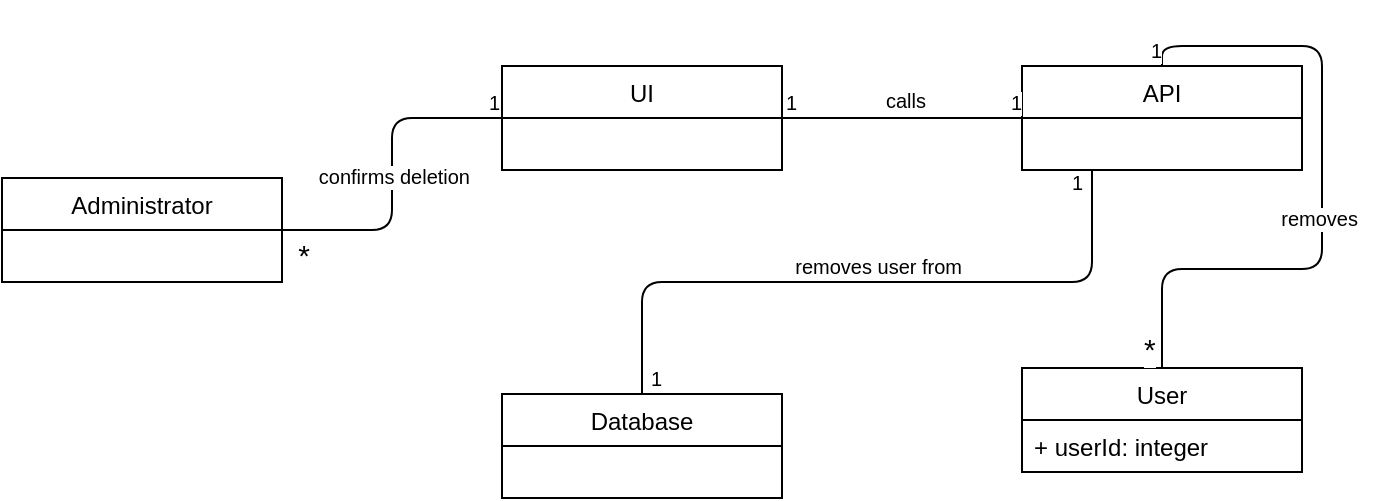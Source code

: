 <mxfile version="10.7.1" type="google"><diagram id="lBz0UwZo-pc4HZZGuqdt" name="Page-1"><mxGraphModel dx="840" dy="452" grid="1" gridSize="10" guides="1" tooltips="1" connect="1" arrows="1" fold="1" page="1" pageScale="1" pageWidth="850" pageHeight="1100" math="0" shadow="0"><root><mxCell id="0"/><mxCell id="1" parent="0"/><mxCell id="PAXdXAGG4Yr3Tb55CcG5-1" value="Administrator" style="swimlane;fontStyle=0;childLayout=stackLayout;horizontal=1;startSize=26;fillColor=none;horizontalStack=0;resizeParent=1;resizeParentMax=0;resizeLast=0;collapsible=1;marginBottom=0;" parent="1" vertex="1"><mxGeometry x="40" y="282" width="140" height="52" as="geometry"><mxRectangle x="120" y="80" width="90" height="26" as="alternateBounds"/></mxGeometry></mxCell><mxCell id="PAXdXAGG4Yr3Tb55CcG5-2" value="Database" style="swimlane;fontStyle=0;childLayout=stackLayout;horizontal=1;startSize=26;fillColor=none;horizontalStack=0;resizeParent=1;resizeParentMax=0;resizeLast=0;collapsible=1;marginBottom=0;" parent="1" vertex="1"><mxGeometry x="290" y="390" width="140" height="52" as="geometry"/></mxCell><mxCell id="PAXdXAGG4Yr3Tb55CcG5-3" value="UI" style="swimlane;fontStyle=0;childLayout=stackLayout;horizontal=1;startSize=26;fillColor=none;horizontalStack=0;resizeParent=1;resizeParentMax=0;resizeLast=0;collapsible=1;marginBottom=0;" parent="1" vertex="1"><mxGeometry x="290" y="226" width="140" height="52" as="geometry"/></mxCell><mxCell id="PAXdXAGG4Yr3Tb55CcG5-4" value="API" style="swimlane;fontStyle=0;childLayout=stackLayout;horizontal=1;startSize=26;fillColor=none;horizontalStack=0;resizeParent=1;resizeParentMax=0;resizeLast=0;collapsible=1;marginBottom=0;" parent="1" vertex="1"><mxGeometry x="550" y="226" width="140" height="52" as="geometry"/></mxCell><mxCell id="PAXdXAGG4Yr3Tb55CcG5-5" value="" style="endArrow=none;html=1;edgeStyle=orthogonalEdgeStyle;entryX=0;entryY=0.5;entryDx=0;entryDy=0;exitX=1;exitY=0.5;exitDx=0;exitDy=0;" parent="1" source="PAXdXAGG4Yr3Tb55CcG5-1" target="PAXdXAGG4Yr3Tb55CcG5-3" edge="1"><mxGeometry relative="1" as="geometry"><mxPoint x="180" y="321" as="sourcePoint"/><mxPoint x="260" y="280" as="targetPoint"/></mxGeometry></mxCell><mxCell id="PAXdXAGG4Yr3Tb55CcG5-6" value="confirms deletion" style="resizable=0;html=1;align=right;verticalAlign=bottom;labelBackgroundColor=#ffffff;fontSize=10;" parent="PAXdXAGG4Yr3Tb55CcG5-5" connectable="0" vertex="1"><mxGeometry x="1" relative="1" as="geometry"><mxPoint x="-16" y="37" as="offset"/></mxGeometry></mxCell><mxCell id="PAXdXAGG4Yr3Tb55CcG5-7" value="1" style="resizable=0;html=1;align=right;verticalAlign=bottom;labelBackgroundColor=#ffffff;fontSize=10;" parent="1" connectable="0" vertex="1"><mxGeometry x="319" y="194" as="geometry"><mxPoint x="-30" y="58" as="offset"/></mxGeometry></mxCell><mxCell id="PAXdXAGG4Yr3Tb55CcG5-8" value="&lt;font style=&quot;font-size: 15px&quot;&gt;*&lt;/font&gt;" style="resizable=0;html=1;align=right;verticalAlign=bottom;labelBackgroundColor=#ffffff;fontSize=10;" parent="1" connectable="0" vertex="1"><mxGeometry x="204" y="275" as="geometry"><mxPoint x="-10" y="56" as="offset"/></mxGeometry></mxCell><mxCell id="PAXdXAGG4Yr3Tb55CcG5-9" value="" style="endArrow=none;html=1;edgeStyle=orthogonalEdgeStyle;" parent="1" edge="1"><mxGeometry relative="1" as="geometry"><mxPoint x="430" y="252" as="sourcePoint"/><mxPoint x="550" y="252" as="targetPoint"/></mxGeometry></mxCell><mxCell id="PAXdXAGG4Yr3Tb55CcG5-10" value="1" style="resizable=0;html=1;align=left;verticalAlign=bottom;labelBackgroundColor=#ffffff;fontSize=10;" parent="PAXdXAGG4Yr3Tb55CcG5-9" connectable="0" vertex="1"><mxGeometry x="-1" relative="1" as="geometry"/></mxCell><mxCell id="PAXdXAGG4Yr3Tb55CcG5-11" value="1" style="resizable=0;html=1;align=right;verticalAlign=bottom;labelBackgroundColor=#ffffff;fontSize=10;" parent="PAXdXAGG4Yr3Tb55CcG5-9" connectable="0" vertex="1"><mxGeometry x="1" relative="1" as="geometry"/></mxCell><mxCell id="PAXdXAGG4Yr3Tb55CcG5-12" value="calls" style="resizable=0;html=1;align=right;verticalAlign=bottom;labelBackgroundColor=#ffffff;fontSize=10;" parent="1" connectable="0" vertex="1"><mxGeometry x="512" y="195" as="geometry"><mxPoint x="-10" y="56" as="offset"/></mxGeometry></mxCell><mxCell id="PAXdXAGG4Yr3Tb55CcG5-13" value="" style="endArrow=none;html=1;edgeStyle=orthogonalEdgeStyle;exitX=0.25;exitY=1;exitDx=0;exitDy=0;entryX=0.5;entryY=0;entryDx=0;entryDy=0;" parent="1" source="PAXdXAGG4Yr3Tb55CcG5-4" target="PAXdXAGG4Yr3Tb55CcG5-2" edge="1"><mxGeometry relative="1" as="geometry"><mxPoint x="600" y="320" as="sourcePoint"/><mxPoint x="360" y="360" as="targetPoint"/></mxGeometry></mxCell><mxCell id="PAXdXAGG4Yr3Tb55CcG5-14" value="1" style="resizable=0;html=1;align=left;verticalAlign=bottom;labelBackgroundColor=#ffffff;fontSize=10;" parent="PAXdXAGG4Yr3Tb55CcG5-13" connectable="0" vertex="1"><mxGeometry x="-1" relative="1" as="geometry"><mxPoint x="-12" y="14" as="offset"/></mxGeometry></mxCell><mxCell id="PAXdXAGG4Yr3Tb55CcG5-15" value="1" style="resizable=0;html=1;align=right;verticalAlign=bottom;labelBackgroundColor=#ffffff;fontSize=10;" parent="PAXdXAGG4Yr3Tb55CcG5-13" connectable="0" vertex="1"><mxGeometry x="1" relative="1" as="geometry"><mxPoint x="10" as="offset"/></mxGeometry></mxCell><mxCell id="PAXdXAGG4Yr3Tb55CcG5-16" value="removes user from" style="resizable=0;html=1;align=right;verticalAlign=bottom;labelBackgroundColor=#ffffff;fontSize=10;" parent="1" connectable="0" vertex="1"><mxGeometry x="530" y="278" as="geometry"><mxPoint x="-10" y="56" as="offset"/></mxGeometry></mxCell><mxCell id="PAXdXAGG4Yr3Tb55CcG5-17" value="User" style="swimlane;fontStyle=0;childLayout=stackLayout;horizontal=1;startSize=26;fillColor=none;horizontalStack=0;resizeParent=1;resizeParentMax=0;resizeLast=0;collapsible=1;marginBottom=0;" parent="1" vertex="1"><mxGeometry x="550" y="377" width="140" height="52" as="geometry"/></mxCell><mxCell id="PAXdXAGG4Yr3Tb55CcG5-18" value="+ userId: integer" style="text;strokeColor=none;fillColor=none;align=left;verticalAlign=top;spacingLeft=4;spacingRight=4;overflow=hidden;rotatable=0;points=[[0,0.5],[1,0.5]];portConstraint=eastwest;" parent="PAXdXAGG4Yr3Tb55CcG5-17" vertex="1"><mxGeometry y="26" width="140" height="26" as="geometry"/></mxCell><mxCell id="PAXdXAGG4Yr3Tb55CcG5-21" value="" style="endArrow=none;html=1;edgeStyle=orthogonalEdgeStyle;entryX=0.5;entryY=0;entryDx=0;entryDy=0;exitX=0.5;exitY=0;exitDx=0;exitDy=0;" parent="1" source="PAXdXAGG4Yr3Tb55CcG5-17" target="PAXdXAGG4Yr3Tb55CcG5-4" edge="1"><mxGeometry relative="1" as="geometry"><mxPoint x="620" y="140" as="sourcePoint"/><mxPoint x="730" y="180" as="targetPoint"/><Array as="points"/></mxGeometry></mxCell><mxCell id="PAXdXAGG4Yr3Tb55CcG5-22" value="&lt;font style=&quot;font-size: 15px&quot;&gt;*&lt;/font&gt;" style="resizable=0;html=1;align=left;verticalAlign=bottom;labelBackgroundColor=#ffffff;fontSize=10;" parent="PAXdXAGG4Yr3Tb55CcG5-21" connectable="0" vertex="1"><mxGeometry x="-1" relative="1" as="geometry"><mxPoint x="-11" y="1" as="offset"/></mxGeometry></mxCell><mxCell id="PAXdXAGG4Yr3Tb55CcG5-23" value="1" style="resizable=0;html=1;align=right;verticalAlign=bottom;labelBackgroundColor=#ffffff;fontSize=10;" parent="PAXdXAGG4Yr3Tb55CcG5-21" connectable="0" vertex="1"><mxGeometry x="1" relative="1" as="geometry"/></mxCell><mxCell id="PAXdXAGG4Yr3Tb55CcG5-24" value="removes" style="resizable=0;html=1;align=right;verticalAlign=bottom;labelBackgroundColor=#ffffff;fontSize=10;" parent="1" connectable="0" vertex="1"><mxGeometry x="728" y="254" as="geometry"><mxPoint x="-10" y="56" as="offset"/></mxGeometry></mxCell></root></mxGraphModel></diagram></mxfile>